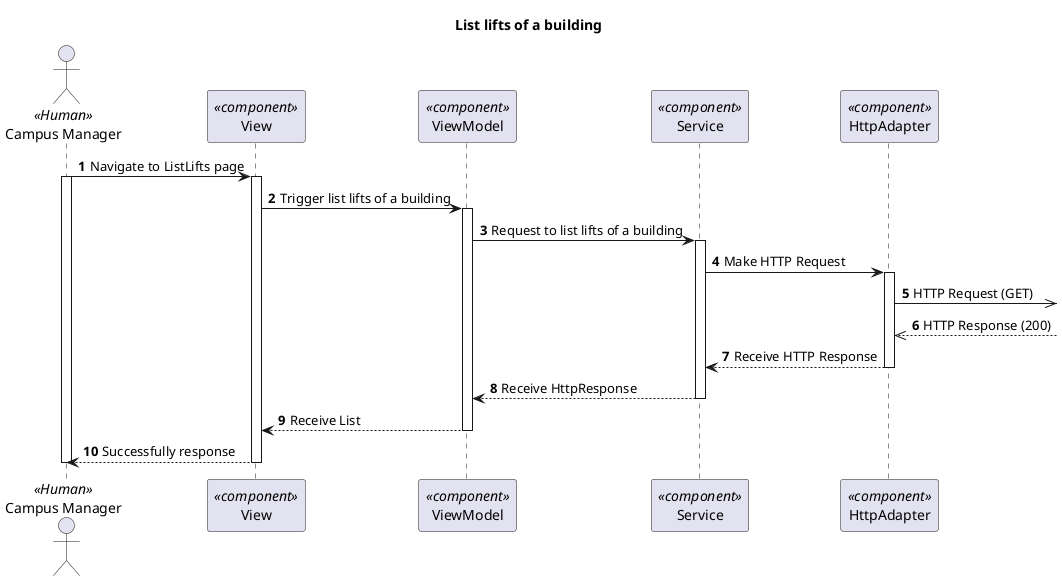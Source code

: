 @startuml Process View - Level 3

autonumber
skinparam packageStyle rect

title List lifts of a building

actor "Campus Manager" as CM <<Human>>
participant "View" as view <<component>>
participant "ViewModel" as viewModel <<component>>
participant "Service" as service <<component>>
participant "HttpAdapter" as httpAdapter <<component>>

CM -> view : Navigate to ListLifts page
activate CM
activate view
view -> viewModel : Trigger list lifts of a building

activate viewModel
viewModel -> service : Request to list lifts of a building

activate service
service -> httpAdapter : Make HTTP Request
activate httpAdapter
httpAdapter ->> : HTTP Request (GET)
httpAdapter <<-- : HTTP Response (200)
httpAdapter --> service : Receive HTTP Response
deactivate httpAdapter

service --> viewModel : Receive HttpResponse
deactivate service
viewModel --> view : Receive List
deactivate viewModel

CM <-- view : Successfully response
deactivate view
deactivate CM
@enduml
